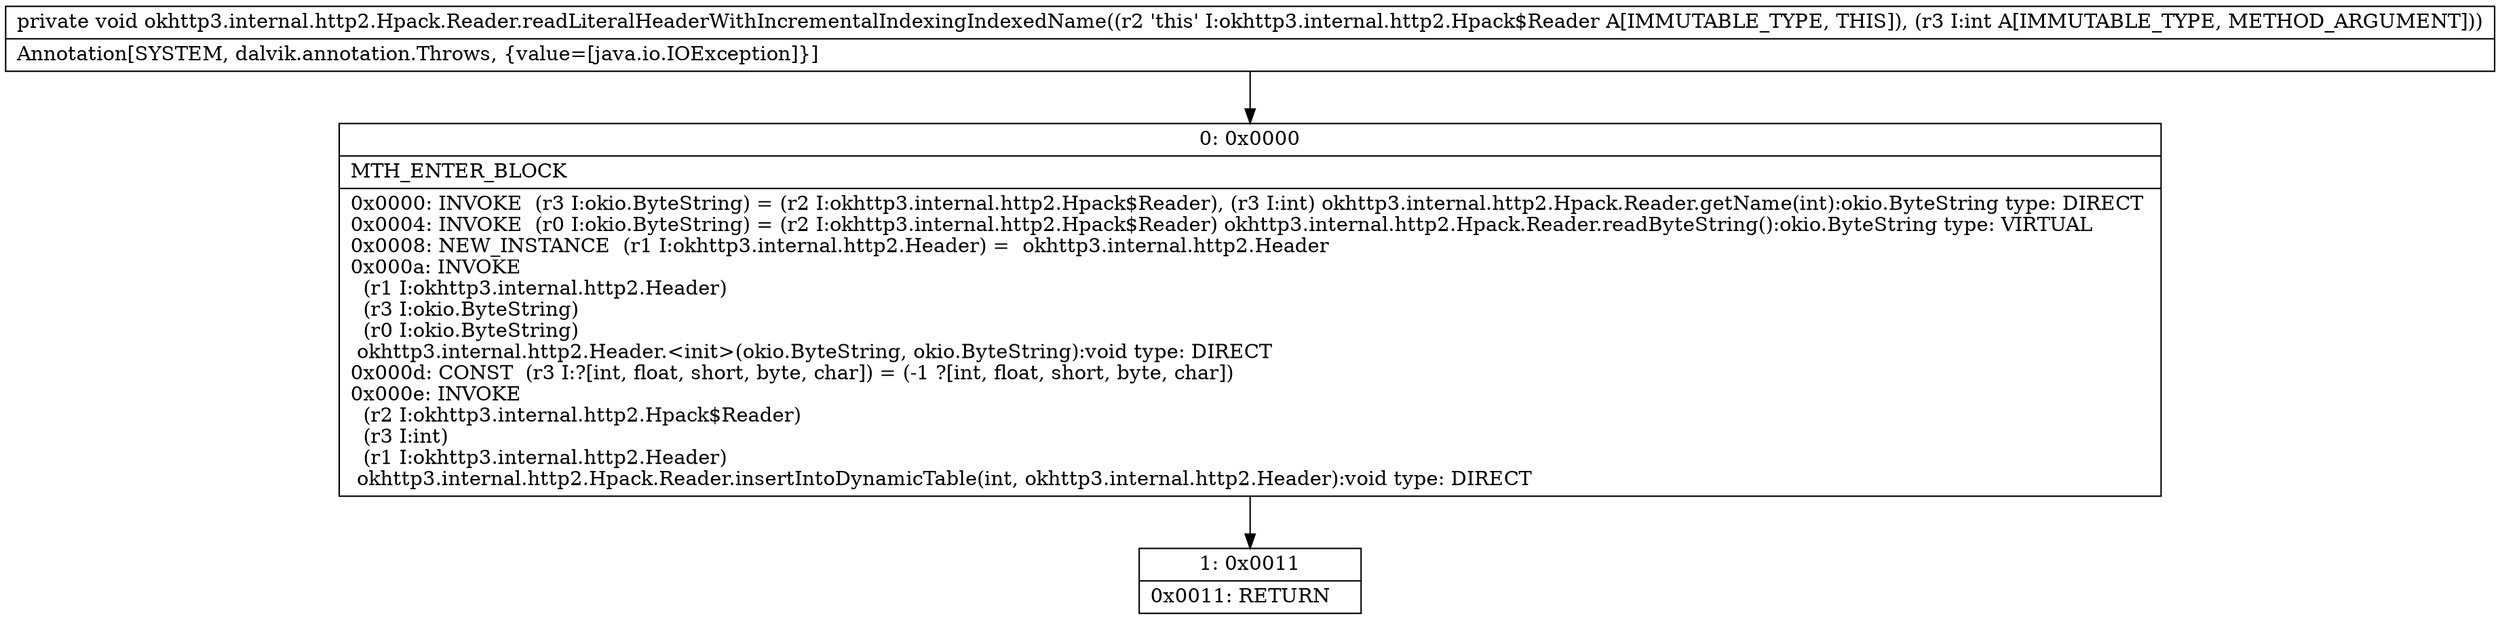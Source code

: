 digraph "CFG forokhttp3.internal.http2.Hpack.Reader.readLiteralHeaderWithIncrementalIndexingIndexedName(I)V" {
Node_0 [shape=record,label="{0\:\ 0x0000|MTH_ENTER_BLOCK\l|0x0000: INVOKE  (r3 I:okio.ByteString) = (r2 I:okhttp3.internal.http2.Hpack$Reader), (r3 I:int) okhttp3.internal.http2.Hpack.Reader.getName(int):okio.ByteString type: DIRECT \l0x0004: INVOKE  (r0 I:okio.ByteString) = (r2 I:okhttp3.internal.http2.Hpack$Reader) okhttp3.internal.http2.Hpack.Reader.readByteString():okio.ByteString type: VIRTUAL \l0x0008: NEW_INSTANCE  (r1 I:okhttp3.internal.http2.Header) =  okhttp3.internal.http2.Header \l0x000a: INVOKE  \l  (r1 I:okhttp3.internal.http2.Header)\l  (r3 I:okio.ByteString)\l  (r0 I:okio.ByteString)\l okhttp3.internal.http2.Header.\<init\>(okio.ByteString, okio.ByteString):void type: DIRECT \l0x000d: CONST  (r3 I:?[int, float, short, byte, char]) = (\-1 ?[int, float, short, byte, char]) \l0x000e: INVOKE  \l  (r2 I:okhttp3.internal.http2.Hpack$Reader)\l  (r3 I:int)\l  (r1 I:okhttp3.internal.http2.Header)\l okhttp3.internal.http2.Hpack.Reader.insertIntoDynamicTable(int, okhttp3.internal.http2.Header):void type: DIRECT \l}"];
Node_1 [shape=record,label="{1\:\ 0x0011|0x0011: RETURN   \l}"];
MethodNode[shape=record,label="{private void okhttp3.internal.http2.Hpack.Reader.readLiteralHeaderWithIncrementalIndexingIndexedName((r2 'this' I:okhttp3.internal.http2.Hpack$Reader A[IMMUTABLE_TYPE, THIS]), (r3 I:int A[IMMUTABLE_TYPE, METHOD_ARGUMENT]))  | Annotation[SYSTEM, dalvik.annotation.Throws, \{value=[java.io.IOException]\}]\l}"];
MethodNode -> Node_0;
Node_0 -> Node_1;
}

